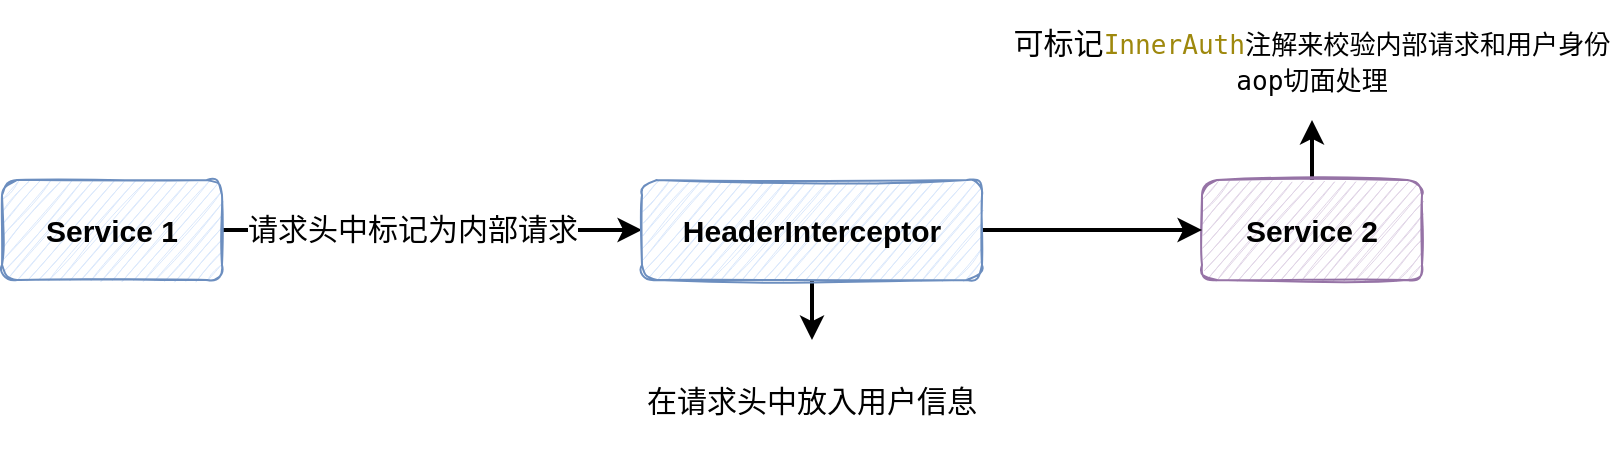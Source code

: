 <mxfile version="19.0.3" type="device"><diagram id="Uh8RZWk5ItemXE93wcFi" name="第 1 页"><mxGraphModel dx="1072" dy="736" grid="1" gridSize="10" guides="1" tooltips="1" connect="1" arrows="1" fold="1" page="1" pageScale="1" pageWidth="1169" pageHeight="827" math="0" shadow="0"><root><mxCell id="0"/><mxCell id="1" parent="0"/><mxCell id="fazNR8qPCTA4YW6p5_qm-4" style="edgeStyle=orthogonalEdgeStyle;rounded=0;orthogonalLoop=1;jettySize=auto;html=1;fontSize=15;strokeWidth=2;" edge="1" parent="1" source="fazNR8qPCTA4YW6p5_qm-1" target="fazNR8qPCTA4YW6p5_qm-3"><mxGeometry relative="1" as="geometry"/></mxCell><mxCell id="fazNR8qPCTA4YW6p5_qm-5" value="请求头中标记为内部请求" style="edgeLabel;html=1;align=center;verticalAlign=middle;resizable=0;points=[];fontSize=15;" vertex="1" connectable="0" parent="fazNR8qPCTA4YW6p5_qm-4"><mxGeometry x="-0.1" y="1" relative="1" as="geometry"><mxPoint as="offset"/></mxGeometry></mxCell><mxCell id="fazNR8qPCTA4YW6p5_qm-1" value="&lt;b&gt;&lt;font style=&quot;font-size: 15px;&quot;&gt;Service 1&lt;/font&gt;&lt;/b&gt;" style="rounded=1;whiteSpace=wrap;html=1;sketch=1;fillColor=#dae8fc;strokeColor=#6c8ebf;" vertex="1" parent="1"><mxGeometry x="120" y="190" width="110" height="50" as="geometry"/></mxCell><mxCell id="fazNR8qPCTA4YW6p5_qm-11" style="edgeStyle=orthogonalEdgeStyle;rounded=0;orthogonalLoop=1;jettySize=auto;html=1;fontSize=15;strokeWidth=2;" edge="1" parent="1" source="fazNR8qPCTA4YW6p5_qm-2" target="fazNR8qPCTA4YW6p5_qm-10"><mxGeometry relative="1" as="geometry"/></mxCell><mxCell id="fazNR8qPCTA4YW6p5_qm-2" value="&lt;b&gt;&lt;font style=&quot;font-size: 15px;&quot;&gt;Service 2&lt;/font&gt;&lt;/b&gt;" style="rounded=1;whiteSpace=wrap;html=1;sketch=1;fillColor=#e1d5e7;strokeColor=#9673a6;" vertex="1" parent="1"><mxGeometry x="720" y="190" width="110" height="50" as="geometry"/></mxCell><mxCell id="fazNR8qPCTA4YW6p5_qm-8" style="edgeStyle=orthogonalEdgeStyle;rounded=0;orthogonalLoop=1;jettySize=auto;html=1;fontSize=15;strokeWidth=2;" edge="1" parent="1" source="fazNR8qPCTA4YW6p5_qm-3" target="fazNR8qPCTA4YW6p5_qm-6"><mxGeometry relative="1" as="geometry"/></mxCell><mxCell id="fazNR8qPCTA4YW6p5_qm-9" style="edgeStyle=orthogonalEdgeStyle;rounded=0;orthogonalLoop=1;jettySize=auto;html=1;fontSize=15;strokeWidth=2;" edge="1" parent="1" source="fazNR8qPCTA4YW6p5_qm-3" target="fazNR8qPCTA4YW6p5_qm-2"><mxGeometry relative="1" as="geometry"/></mxCell><mxCell id="fazNR8qPCTA4YW6p5_qm-3" value="&lt;span style=&quot;font-size: 15px;&quot;&gt;&lt;b&gt;HeaderInterceptor&lt;/b&gt;&lt;/span&gt;" style="rounded=1;whiteSpace=wrap;html=1;sketch=1;fillColor=#dae8fc;strokeColor=#6c8ebf;" vertex="1" parent="1"><mxGeometry x="440" y="190" width="170" height="50" as="geometry"/></mxCell><mxCell id="fazNR8qPCTA4YW6p5_qm-6" value="在请求头中放入用户信息" style="text;html=1;strokeColor=none;fillColor=none;align=center;verticalAlign=middle;whiteSpace=wrap;rounded=0;sketch=1;fontSize=15;" vertex="1" parent="1"><mxGeometry x="440" y="270" width="170" height="60" as="geometry"/></mxCell><mxCell id="fazNR8qPCTA4YW6p5_qm-10" value="可标记&lt;span style=&quot;color: rgb(158, 136, 13); background-color: rgb(255, 255, 255); font-family: &amp;quot;JetBrains Mono&amp;quot;, monospace; font-size: 9.8pt;&quot;&gt;InnerAuth&lt;/span&gt;&lt;span style=&quot;background-color: rgb(255, 255, 255); font-family: &amp;quot;JetBrains Mono&amp;quot;, monospace; font-size: 9.8pt;&quot;&gt;注解来校验内部请求和用户身份&lt;br&gt;aop切面处理&lt;br&gt;&lt;/span&gt;" style="text;html=1;strokeColor=none;fillColor=none;align=center;verticalAlign=middle;whiteSpace=wrap;rounded=0;sketch=1;fontSize=15;" vertex="1" parent="1"><mxGeometry x="620" y="100" width="310" height="60" as="geometry"/></mxCell></root></mxGraphModel></diagram></mxfile>